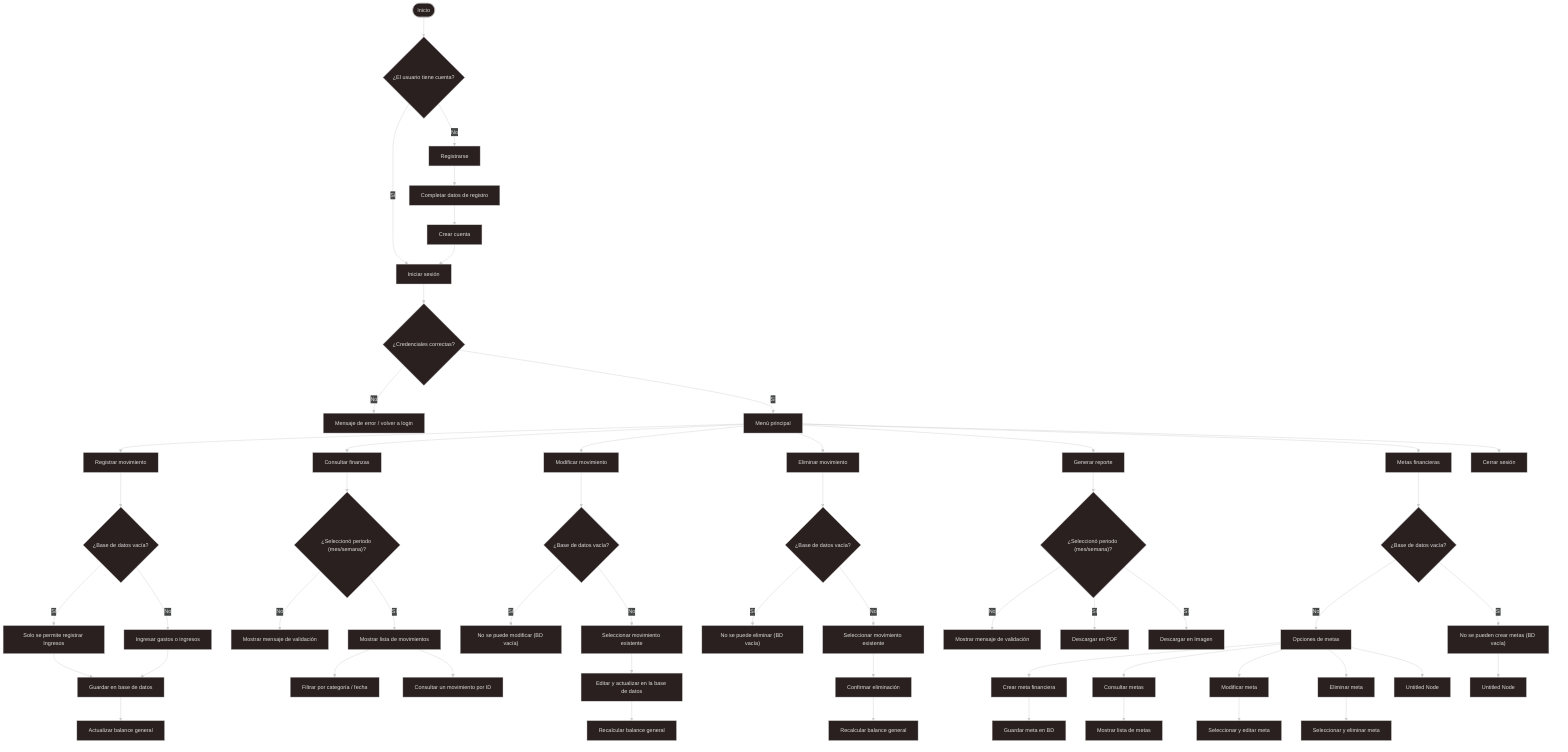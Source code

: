 ---
config:
  theme: neo-dark
  layout: fixed
---
%% Gestor finanzas personales.
flowchart TB
    A(["Inicio"]) --> B{"¿El usuario tiene cuenta?"}
    B -- Sí --> C["Iniciar sesión"]
    B -- No --> D["Registrarse"]
    C --> E{"¿Credenciales correctas?"}
    E -- No --> F["Mensaje de error / volver a login"]
    E -- Sí --> G["Menú principal"]
    D --> H["Completar datos de registro"]
    H --> I["Crear cuenta"]
    I --> C
    G --> J["Registrar movimiento"] & K["Consultar finanzas"] & L["Modificar movimiento"] & M["Eliminar movimiento"] & N["Generar reporte"] & P["Metas financieras"] & O["Cerrar sesión"]
    J --> J0{"¿Base de datos vacía?"}
    J0 -- Sí --> J01["Solo se permite registrar Ingresos"]
    J0 -- No --> J1["Ingresar gastos o ingresos"]
    J01 --> J2["Guardar en base de datos"]
    J1 --> J2
    J2 --> J3["Actualizar balance general"]
    K --> K0{"¿Seleccionó periodo (mes/semana)?"}
    K0 -- No --> K01["Mostrar mensaje de validación"]
    K0 -- Sí --> K1["Mostrar lista de movimientos"]
    K1 --> K2["Filtrar por categoría / fecha"] & K3["Consultar un movimiento por ID"]
    L --> L0{"¿Base de datos vacía?"}
    L0 -- Sí --> L01["No se puede modificar (BD vacía)"]
    L0 -- No --> L1["Seleccionar movimiento existente"]
    L1 --> L2["Editar y actualizar en la base de datos"]
    L2 --> L3["Recalcular balance general"]
    M --> M0{"¿Base de datos vacía?"}
    M0 -- Sí --> M01["No se puede eliminar (BD vacía)"]
    M0 -- No --> M1["Seleccionar movimiento existente"]
    M1 --> M2["Confirmar eliminación"]
    M2 --> M3["Recalcular balance general"]
    N --> N0{"¿Seleccionó periodo (mes/semana)?"}
    N0 -- No --> N01["Mostrar mensaje de validación"]
    N0 -- Sí --> N1["Descargar en PDF"] & N2["Descargar en Imagen"]
    P --> P0{"¿Base de datos vacía?"}
    P0 -- Sí --> P01["No se pueden crear metas (BD vacía)"]
    P0 -- No --> P1["Opciones de metas"]
    P1 --> P2["Crear meta financiera"] & P3["Consultar metas"] & P4["Modificar meta"] & P5["Eliminar meta"] & n1["Untitled Node"]
    P2 --> P6["Guardar meta en BD"]
    P3 --> P7["Mostrar lista de metas"]
    P4 --> P8["Seleccionar y editar meta"]
    P5 --> P9["Seleccionar y eliminar meta"]
    P01 --> n2["Untitled Node"]